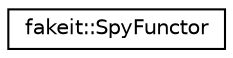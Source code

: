 digraph "Graphical Class Hierarchy"
{
  edge [fontname="Helvetica",fontsize="10",labelfontname="Helvetica",labelfontsize="10"];
  node [fontname="Helvetica",fontsize="10",shape=record];
  rankdir="LR";
  Node1 [label="fakeit::SpyFunctor",height=0.2,width=0.4,color="black", fillcolor="white", style="filled",URL="$df/d25/classfakeit_1_1SpyFunctor.html"];
}
